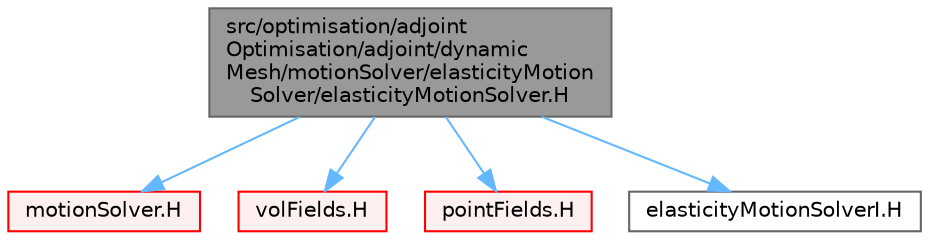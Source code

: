 digraph "src/optimisation/adjointOptimisation/adjoint/dynamicMesh/motionSolver/elasticityMotionSolver/elasticityMotionSolver.H"
{
 // LATEX_PDF_SIZE
  bgcolor="transparent";
  edge [fontname=Helvetica,fontsize=10,labelfontname=Helvetica,labelfontsize=10];
  node [fontname=Helvetica,fontsize=10,shape=box,height=0.2,width=0.4];
  Node1 [id="Node000001",label="src/optimisation/adjoint\lOptimisation/adjoint/dynamic\lMesh/motionSolver/elasticityMotion\lSolver/elasticityMotionSolver.H",height=0.2,width=0.4,color="gray40", fillcolor="grey60", style="filled", fontcolor="black",tooltip=" "];
  Node1 -> Node2 [id="edge1_Node000001_Node000002",color="steelblue1",style="solid",tooltip=" "];
  Node2 [id="Node000002",label="motionSolver.H",height=0.2,width=0.4,color="red", fillcolor="#FFF0F0", style="filled",URL="$motionSolver_8H.html",tooltip=" "];
  Node1 -> Node337 [id="edge2_Node000001_Node000337",color="steelblue1",style="solid",tooltip=" "];
  Node337 [id="Node000337",label="volFields.H",height=0.2,width=0.4,color="red", fillcolor="#FFF0F0", style="filled",URL="$volFields_8H.html",tooltip=" "];
  Node1 -> Node406 [id="edge3_Node000001_Node000406",color="steelblue1",style="solid",tooltip=" "];
  Node406 [id="Node000406",label="pointFields.H",height=0.2,width=0.4,color="red", fillcolor="#FFF0F0", style="filled",URL="$pointFields_8H.html",tooltip=" "];
  Node1 -> Node416 [id="edge4_Node000001_Node000416",color="steelblue1",style="solid",tooltip=" "];
  Node416 [id="Node000416",label="elasticityMotionSolverI.H",height=0.2,width=0.4,color="grey40", fillcolor="white", style="filled",URL="$elasticityMotionSolverI_8H.html",tooltip=" "];
}
